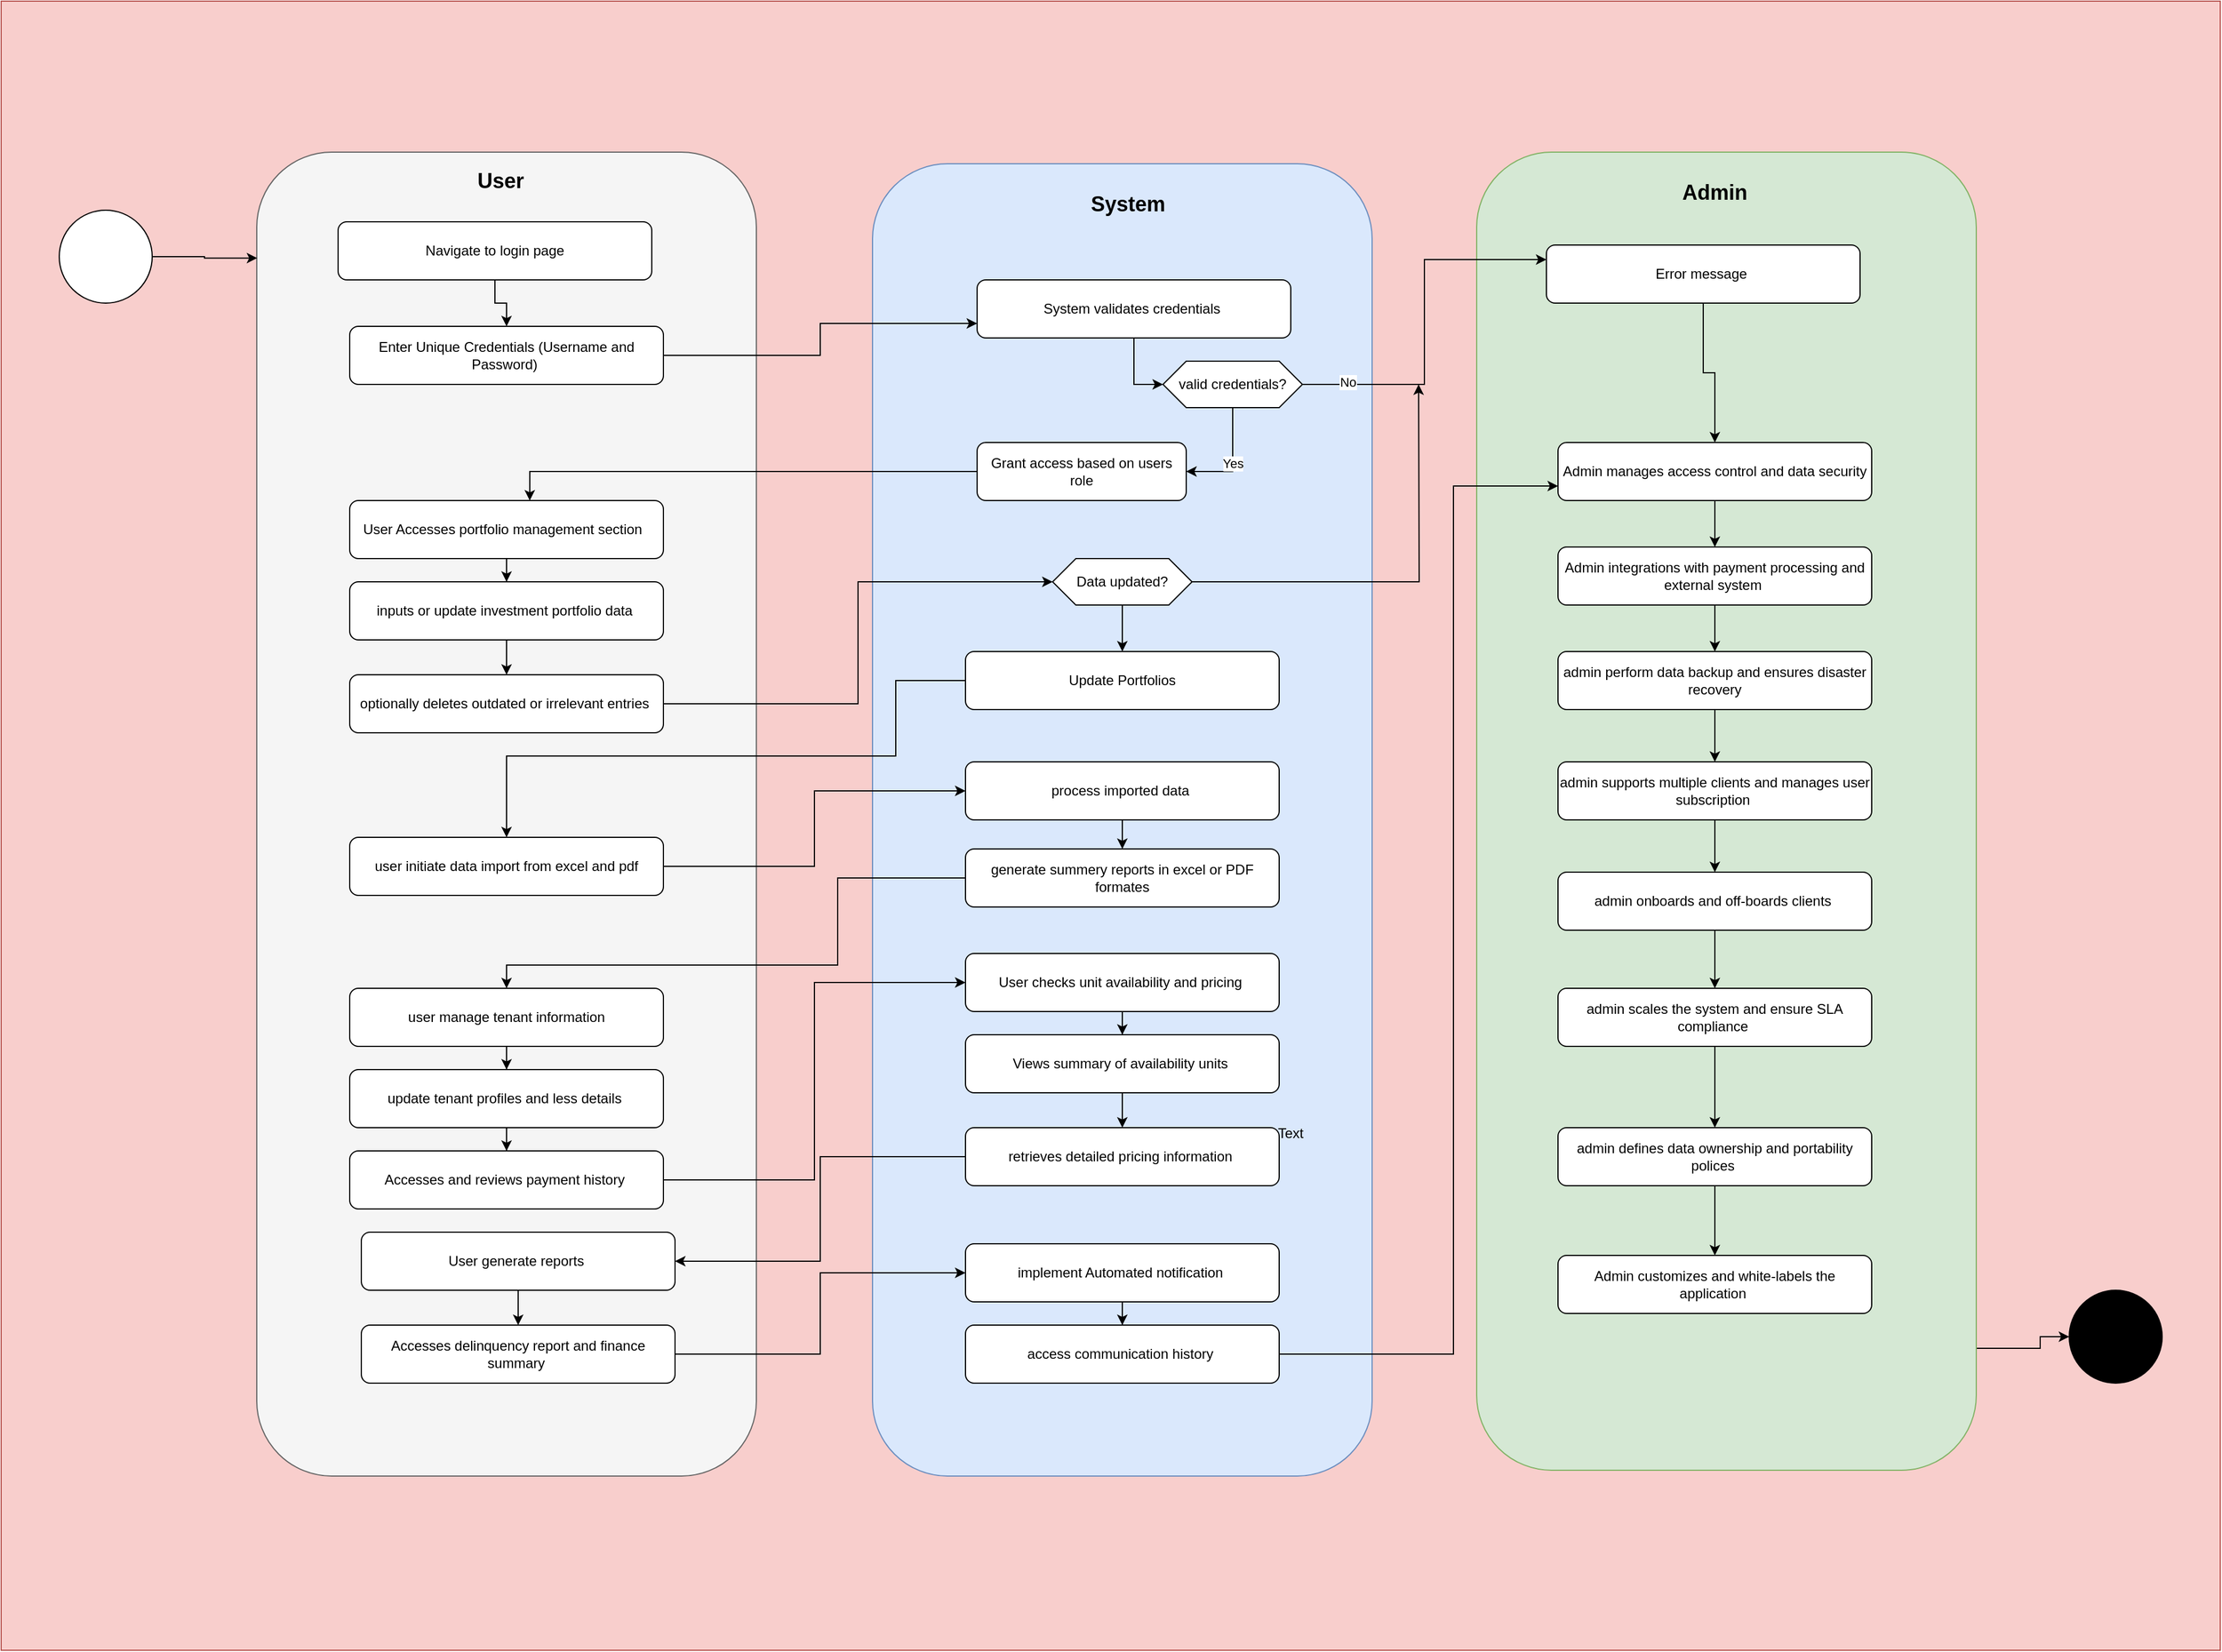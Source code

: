 <mxfile version="22.1.4" type="github">
  <diagram name="Page-1" id="vOInXQ4Lw5x9-GMP6B-J">
    <mxGraphModel dx="3378" dy="2608" grid="1" gridSize="10" guides="1" tooltips="1" connect="1" arrows="1" fold="1" page="1" pageScale="1" pageWidth="850" pageHeight="1100" math="0" shadow="0">
      <root>
        <mxCell id="0" />
        <mxCell id="1" parent="0" />
        <mxCell id="Q2Sd6DxxHVfoTkiskNpQ-12" value="" style="rounded=0;whiteSpace=wrap;html=1;fillColor=#f8cecc;strokeColor=#b85450;" vertex="1" parent="1">
          <mxGeometry x="-600" y="160" width="1910" height="1420" as="geometry" />
        </mxCell>
        <mxCell id="Q2Sd6DxxHVfoTkiskNpQ-16" value="" style="rounded=1;whiteSpace=wrap;html=1;fillColor=#f5f5f5;fontColor=#333333;strokeColor=#666666;" vertex="1" parent="1">
          <mxGeometry x="-380" y="290" width="430" height="1140" as="geometry" />
        </mxCell>
        <mxCell id="Q2Sd6DxxHVfoTkiskNpQ-145" style="edgeStyle=orthogonalEdgeStyle;rounded=0;orthogonalLoop=1;jettySize=auto;html=1;entryX=0;entryY=0.5;entryDx=0;entryDy=0;" edge="1" parent="1" source="Q2Sd6DxxHVfoTkiskNpQ-17" target="Q2Sd6DxxHVfoTkiskNpQ-133">
          <mxGeometry relative="1" as="geometry">
            <Array as="points">
              <mxPoint x="1155" y="1320" />
              <mxPoint x="1155" y="1310" />
            </Array>
          </mxGeometry>
        </mxCell>
        <mxCell id="Q2Sd6DxxHVfoTkiskNpQ-17" value="" style="rounded=1;whiteSpace=wrap;html=1;fillColor=#d5e8d4;strokeColor=#82b366;" vertex="1" parent="1">
          <mxGeometry x="670" y="290" width="430" height="1135" as="geometry" />
        </mxCell>
        <mxCell id="Q2Sd6DxxHVfoTkiskNpQ-18" value="" style="rounded=1;whiteSpace=wrap;html=1;fillColor=#dae8fc;strokeColor=#6c8ebf;" vertex="1" parent="1">
          <mxGeometry x="150" y="300" width="430" height="1130" as="geometry" />
        </mxCell>
        <mxCell id="Q2Sd6DxxHVfoTkiskNpQ-88" style="edgeStyle=orthogonalEdgeStyle;rounded=0;orthogonalLoop=1;jettySize=auto;html=1;" edge="1" parent="1" source="Q2Sd6DxxHVfoTkiskNpQ-20" target="Q2Sd6DxxHVfoTkiskNpQ-43">
          <mxGeometry relative="1" as="geometry" />
        </mxCell>
        <mxCell id="Q2Sd6DxxHVfoTkiskNpQ-20" value="Navigate to login page" style="rounded=1;whiteSpace=wrap;html=1;" vertex="1" parent="1">
          <mxGeometry x="-310" y="350" width="270" height="50" as="geometry" />
        </mxCell>
        <mxCell id="Q2Sd6DxxHVfoTkiskNpQ-28" value="&lt;font style=&quot;font-size: 18px;&quot;&gt;&lt;b style=&quot;&quot;&gt;User&lt;/b&gt;&lt;/font&gt;" style="text;html=1;strokeColor=none;fillColor=none;align=center;verticalAlign=middle;whiteSpace=wrap;rounded=0;" vertex="1" parent="1">
          <mxGeometry x="-200" y="300" width="60" height="30" as="geometry" />
        </mxCell>
        <mxCell id="Q2Sd6DxxHVfoTkiskNpQ-30" value="&lt;font style=&quot;font-size: 18px;&quot;&gt;&lt;b&gt;System&lt;/b&gt;&lt;/font&gt;" style="text;html=1;strokeColor=none;fillColor=none;align=center;verticalAlign=middle;whiteSpace=wrap;rounded=0;" vertex="1" parent="1">
          <mxGeometry x="340" y="320" width="60" height="30" as="geometry" />
        </mxCell>
        <mxCell id="Q2Sd6DxxHVfoTkiskNpQ-35" value="&lt;b&gt;&lt;font style=&quot;font-size: 18px;&quot;&gt;Admin&lt;/font&gt;&lt;/b&gt;" style="text;html=1;strokeColor=none;fillColor=none;align=center;verticalAlign=middle;whiteSpace=wrap;rounded=0;" vertex="1" parent="1">
          <mxGeometry x="845" y="310" width="60" height="30" as="geometry" />
        </mxCell>
        <mxCell id="Q2Sd6DxxHVfoTkiskNpQ-89" style="edgeStyle=orthogonalEdgeStyle;rounded=0;orthogonalLoop=1;jettySize=auto;html=1;entryX=0;entryY=0.75;entryDx=0;entryDy=0;" edge="1" parent="1" source="Q2Sd6DxxHVfoTkiskNpQ-43" target="Q2Sd6DxxHVfoTkiskNpQ-55">
          <mxGeometry relative="1" as="geometry" />
        </mxCell>
        <mxCell id="Q2Sd6DxxHVfoTkiskNpQ-43" value="Enter Unique Credentials (Username and Password)&amp;nbsp;" style="rounded=1;whiteSpace=wrap;html=1;" vertex="1" parent="1">
          <mxGeometry x="-300" y="440" width="270" height="50" as="geometry" />
        </mxCell>
        <mxCell id="Q2Sd6DxxHVfoTkiskNpQ-95" style="edgeStyle=orthogonalEdgeStyle;rounded=0;orthogonalLoop=1;jettySize=auto;html=1;entryX=0.5;entryY=0;entryDx=0;entryDy=0;" edge="1" parent="1" source="Q2Sd6DxxHVfoTkiskNpQ-46" target="Q2Sd6DxxHVfoTkiskNpQ-47">
          <mxGeometry relative="1" as="geometry" />
        </mxCell>
        <mxCell id="Q2Sd6DxxHVfoTkiskNpQ-46" value="User Accesses portfolio management section&amp;nbsp;&amp;nbsp;" style="rounded=1;whiteSpace=wrap;html=1;" vertex="1" parent="1">
          <mxGeometry x="-300" y="590" width="270" height="50" as="geometry" />
        </mxCell>
        <mxCell id="Q2Sd6DxxHVfoTkiskNpQ-96" value="" style="edgeStyle=orthogonalEdgeStyle;rounded=0;orthogonalLoop=1;jettySize=auto;html=1;" edge="1" parent="1" source="Q2Sd6DxxHVfoTkiskNpQ-47" target="Q2Sd6DxxHVfoTkiskNpQ-48">
          <mxGeometry relative="1" as="geometry" />
        </mxCell>
        <mxCell id="Q2Sd6DxxHVfoTkiskNpQ-47" value="inputs or update investment portfolio data&amp;nbsp;" style="rounded=1;whiteSpace=wrap;html=1;" vertex="1" parent="1">
          <mxGeometry x="-300" y="660" width="270" height="50" as="geometry" />
        </mxCell>
        <mxCell id="Q2Sd6DxxHVfoTkiskNpQ-97" style="edgeStyle=orthogonalEdgeStyle;rounded=0;orthogonalLoop=1;jettySize=auto;html=1;entryX=0;entryY=0.5;entryDx=0;entryDy=0;" edge="1" parent="1" source="Q2Sd6DxxHVfoTkiskNpQ-48" target="Q2Sd6DxxHVfoTkiskNpQ-58">
          <mxGeometry relative="1" as="geometry" />
        </mxCell>
        <mxCell id="Q2Sd6DxxHVfoTkiskNpQ-48" value="optionally deletes outdated or irrelevant entries&amp;nbsp;" style="rounded=1;whiteSpace=wrap;html=1;" vertex="1" parent="1">
          <mxGeometry x="-300" y="740" width="270" height="50" as="geometry" />
        </mxCell>
        <mxCell id="Q2Sd6DxxHVfoTkiskNpQ-104" style="edgeStyle=orthogonalEdgeStyle;rounded=0;orthogonalLoop=1;jettySize=auto;html=1;entryX=0;entryY=0.5;entryDx=0;entryDy=0;" edge="1" parent="1" source="Q2Sd6DxxHVfoTkiskNpQ-49" target="Q2Sd6DxxHVfoTkiskNpQ-60">
          <mxGeometry relative="1" as="geometry" />
        </mxCell>
        <mxCell id="Q2Sd6DxxHVfoTkiskNpQ-49" value="user initiate data import from excel and pdf" style="rounded=1;whiteSpace=wrap;html=1;" vertex="1" parent="1">
          <mxGeometry x="-300" y="880" width="270" height="50" as="geometry" />
        </mxCell>
        <mxCell id="Q2Sd6DxxHVfoTkiskNpQ-110" style="edgeStyle=orthogonalEdgeStyle;rounded=0;orthogonalLoop=1;jettySize=auto;html=1;entryX=0.5;entryY=0;entryDx=0;entryDy=0;" edge="1" parent="1" source="Q2Sd6DxxHVfoTkiskNpQ-50" target="Q2Sd6DxxHVfoTkiskNpQ-51">
          <mxGeometry relative="1" as="geometry" />
        </mxCell>
        <mxCell id="Q2Sd6DxxHVfoTkiskNpQ-50" value="user manage tenant information" style="rounded=1;whiteSpace=wrap;html=1;" vertex="1" parent="1">
          <mxGeometry x="-300" y="1010" width="270" height="50" as="geometry" />
        </mxCell>
        <mxCell id="Q2Sd6DxxHVfoTkiskNpQ-111" style="edgeStyle=orthogonalEdgeStyle;rounded=0;orthogonalLoop=1;jettySize=auto;html=1;" edge="1" parent="1" source="Q2Sd6DxxHVfoTkiskNpQ-51" target="Q2Sd6DxxHVfoTkiskNpQ-52">
          <mxGeometry relative="1" as="geometry" />
        </mxCell>
        <mxCell id="Q2Sd6DxxHVfoTkiskNpQ-51" value="update tenant profiles and less details&amp;nbsp;" style="rounded=1;whiteSpace=wrap;html=1;" vertex="1" parent="1">
          <mxGeometry x="-300" y="1080" width="270" height="50" as="geometry" />
        </mxCell>
        <mxCell id="Q2Sd6DxxHVfoTkiskNpQ-112" style="edgeStyle=orthogonalEdgeStyle;rounded=0;orthogonalLoop=1;jettySize=auto;html=1;entryX=0;entryY=0.5;entryDx=0;entryDy=0;" edge="1" parent="1" source="Q2Sd6DxxHVfoTkiskNpQ-52" target="Q2Sd6DxxHVfoTkiskNpQ-62">
          <mxGeometry relative="1" as="geometry" />
        </mxCell>
        <mxCell id="Q2Sd6DxxHVfoTkiskNpQ-52" value="Accesses and reviews payment history&amp;nbsp;" style="rounded=1;whiteSpace=wrap;html=1;" vertex="1" parent="1">
          <mxGeometry x="-300" y="1150" width="270" height="50" as="geometry" />
        </mxCell>
        <mxCell id="Q2Sd6DxxHVfoTkiskNpQ-118" style="edgeStyle=orthogonalEdgeStyle;rounded=0;orthogonalLoop=1;jettySize=auto;html=1;entryX=0;entryY=0.5;entryDx=0;entryDy=0;" edge="1" parent="1" source="Q2Sd6DxxHVfoTkiskNpQ-53" target="Q2Sd6DxxHVfoTkiskNpQ-65">
          <mxGeometry relative="1" as="geometry" />
        </mxCell>
        <mxCell id="Q2Sd6DxxHVfoTkiskNpQ-53" value="Accesses delinquency report and finance summary&amp;nbsp;" style="rounded=1;whiteSpace=wrap;html=1;" vertex="1" parent="1">
          <mxGeometry x="-290" y="1300" width="270" height="50" as="geometry" />
        </mxCell>
        <mxCell id="Q2Sd6DxxHVfoTkiskNpQ-117" style="edgeStyle=orthogonalEdgeStyle;rounded=0;orthogonalLoop=1;jettySize=auto;html=1;entryX=0.5;entryY=0;entryDx=0;entryDy=0;" edge="1" parent="1" source="Q2Sd6DxxHVfoTkiskNpQ-54" target="Q2Sd6DxxHVfoTkiskNpQ-53">
          <mxGeometry relative="1" as="geometry" />
        </mxCell>
        <mxCell id="Q2Sd6DxxHVfoTkiskNpQ-54" value="User generate reports&amp;nbsp;" style="rounded=1;whiteSpace=wrap;html=1;" vertex="1" parent="1">
          <mxGeometry x="-290" y="1220" width="270" height="50" as="geometry" />
        </mxCell>
        <mxCell id="Q2Sd6DxxHVfoTkiskNpQ-90" style="edgeStyle=orthogonalEdgeStyle;rounded=0;orthogonalLoop=1;jettySize=auto;html=1;entryX=0;entryY=0.5;entryDx=0;entryDy=0;" edge="1" parent="1" source="Q2Sd6DxxHVfoTkiskNpQ-55" target="Q2Sd6DxxHVfoTkiskNpQ-56">
          <mxGeometry relative="1" as="geometry" />
        </mxCell>
        <mxCell id="Q2Sd6DxxHVfoTkiskNpQ-55" value="System validates credentials&amp;nbsp;" style="rounded=1;whiteSpace=wrap;html=1;" vertex="1" parent="1">
          <mxGeometry x="240" y="400" width="270" height="50" as="geometry" />
        </mxCell>
        <mxCell id="Q2Sd6DxxHVfoTkiskNpQ-91" value="Yes" style="edgeStyle=orthogonalEdgeStyle;rounded=0;orthogonalLoop=1;jettySize=auto;html=1;entryX=1;entryY=0.5;entryDx=0;entryDy=0;" edge="1" parent="1" source="Q2Sd6DxxHVfoTkiskNpQ-56" target="Q2Sd6DxxHVfoTkiskNpQ-57">
          <mxGeometry relative="1" as="geometry" />
        </mxCell>
        <mxCell id="Q2Sd6DxxHVfoTkiskNpQ-93" style="edgeStyle=orthogonalEdgeStyle;rounded=0;orthogonalLoop=1;jettySize=auto;html=1;entryX=0;entryY=0.25;entryDx=0;entryDy=0;" edge="1" parent="1" source="Q2Sd6DxxHVfoTkiskNpQ-56" target="Q2Sd6DxxHVfoTkiskNpQ-86">
          <mxGeometry relative="1" as="geometry" />
        </mxCell>
        <mxCell id="Q2Sd6DxxHVfoTkiskNpQ-121" value="No" style="edgeLabel;html=1;align=center;verticalAlign=middle;resizable=0;points=[];" vertex="1" connectable="0" parent="Q2Sd6DxxHVfoTkiskNpQ-93">
          <mxGeometry x="-0.756" y="2" relative="1" as="geometry">
            <mxPoint as="offset" />
          </mxGeometry>
        </mxCell>
        <mxCell id="Q2Sd6DxxHVfoTkiskNpQ-56" value="valid credentials?" style="shape=hexagon;perimeter=hexagonPerimeter2;whiteSpace=wrap;html=1;fixedSize=1;" vertex="1" parent="1">
          <mxGeometry x="400" y="470" width="120" height="40" as="geometry" />
        </mxCell>
        <mxCell id="Q2Sd6DxxHVfoTkiskNpQ-57" value="Grant access based on users role" style="rounded=1;whiteSpace=wrap;html=1;" vertex="1" parent="1">
          <mxGeometry x="240" y="540" width="180" height="50" as="geometry" />
        </mxCell>
        <mxCell id="Q2Sd6DxxHVfoTkiskNpQ-98" style="edgeStyle=orthogonalEdgeStyle;rounded=0;orthogonalLoop=1;jettySize=auto;html=1;entryX=0.5;entryY=0;entryDx=0;entryDy=0;" edge="1" parent="1" source="Q2Sd6DxxHVfoTkiskNpQ-58" target="Q2Sd6DxxHVfoTkiskNpQ-59">
          <mxGeometry relative="1" as="geometry" />
        </mxCell>
        <mxCell id="Q2Sd6DxxHVfoTkiskNpQ-102" style="edgeStyle=orthogonalEdgeStyle;rounded=0;orthogonalLoop=1;jettySize=auto;html=1;" edge="1" parent="1" source="Q2Sd6DxxHVfoTkiskNpQ-58">
          <mxGeometry relative="1" as="geometry">
            <mxPoint x="620" y="490" as="targetPoint" />
          </mxGeometry>
        </mxCell>
        <mxCell id="Q2Sd6DxxHVfoTkiskNpQ-58" value="Data updated?" style="shape=hexagon;perimeter=hexagonPerimeter2;whiteSpace=wrap;html=1;fixedSize=1;" vertex="1" parent="1">
          <mxGeometry x="305" y="640" width="120" height="40" as="geometry" />
        </mxCell>
        <mxCell id="Q2Sd6DxxHVfoTkiskNpQ-103" style="edgeStyle=orthogonalEdgeStyle;rounded=0;orthogonalLoop=1;jettySize=auto;html=1;entryX=0.5;entryY=0;entryDx=0;entryDy=0;" edge="1" parent="1" source="Q2Sd6DxxHVfoTkiskNpQ-59" target="Q2Sd6DxxHVfoTkiskNpQ-49">
          <mxGeometry relative="1" as="geometry">
            <Array as="points">
              <mxPoint x="170" y="745" />
              <mxPoint x="170" y="810" />
              <mxPoint x="-165" y="810" />
            </Array>
          </mxGeometry>
        </mxCell>
        <mxCell id="Q2Sd6DxxHVfoTkiskNpQ-59" value="Update Portfolios" style="rounded=1;whiteSpace=wrap;html=1;" vertex="1" parent="1">
          <mxGeometry x="230" y="720" width="270" height="50" as="geometry" />
        </mxCell>
        <mxCell id="Q2Sd6DxxHVfoTkiskNpQ-108" style="edgeStyle=orthogonalEdgeStyle;rounded=0;orthogonalLoop=1;jettySize=auto;html=1;" edge="1" parent="1" source="Q2Sd6DxxHVfoTkiskNpQ-60" target="Q2Sd6DxxHVfoTkiskNpQ-61">
          <mxGeometry relative="1" as="geometry" />
        </mxCell>
        <mxCell id="Q2Sd6DxxHVfoTkiskNpQ-60" value="process imported data&amp;nbsp;" style="rounded=1;whiteSpace=wrap;html=1;" vertex="1" parent="1">
          <mxGeometry x="230" y="815" width="270" height="50" as="geometry" />
        </mxCell>
        <mxCell id="Q2Sd6DxxHVfoTkiskNpQ-109" style="edgeStyle=orthogonalEdgeStyle;rounded=0;orthogonalLoop=1;jettySize=auto;html=1;entryX=0.5;entryY=0;entryDx=0;entryDy=0;" edge="1" parent="1" source="Q2Sd6DxxHVfoTkiskNpQ-61" target="Q2Sd6DxxHVfoTkiskNpQ-50">
          <mxGeometry relative="1" as="geometry">
            <Array as="points">
              <mxPoint x="120" y="915" />
              <mxPoint x="120" y="990" />
              <mxPoint x="-165" y="990" />
            </Array>
          </mxGeometry>
        </mxCell>
        <mxCell id="Q2Sd6DxxHVfoTkiskNpQ-61" value="generate summery reports in excel or PDF formates" style="rounded=1;whiteSpace=wrap;html=1;" vertex="1" parent="1">
          <mxGeometry x="230" y="890" width="270" height="50" as="geometry" />
        </mxCell>
        <mxCell id="Q2Sd6DxxHVfoTkiskNpQ-114" style="edgeStyle=orthogonalEdgeStyle;rounded=0;orthogonalLoop=1;jettySize=auto;html=1;" edge="1" parent="1" source="Q2Sd6DxxHVfoTkiskNpQ-62" target="Q2Sd6DxxHVfoTkiskNpQ-63">
          <mxGeometry relative="1" as="geometry" />
        </mxCell>
        <mxCell id="Q2Sd6DxxHVfoTkiskNpQ-62" value="User checks unit availability and pricing&amp;nbsp;" style="rounded=1;whiteSpace=wrap;html=1;" vertex="1" parent="1">
          <mxGeometry x="230" y="980" width="270" height="50" as="geometry" />
        </mxCell>
        <mxCell id="Q2Sd6DxxHVfoTkiskNpQ-115" style="edgeStyle=orthogonalEdgeStyle;rounded=0;orthogonalLoop=1;jettySize=auto;html=1;entryX=0.5;entryY=0;entryDx=0;entryDy=0;" edge="1" parent="1" source="Q2Sd6DxxHVfoTkiskNpQ-63" target="Q2Sd6DxxHVfoTkiskNpQ-64">
          <mxGeometry relative="1" as="geometry" />
        </mxCell>
        <mxCell id="Q2Sd6DxxHVfoTkiskNpQ-63" value="Views summary of availability units&amp;nbsp;" style="rounded=1;whiteSpace=wrap;html=1;" vertex="1" parent="1">
          <mxGeometry x="230" y="1050" width="270" height="50" as="geometry" />
        </mxCell>
        <mxCell id="Q2Sd6DxxHVfoTkiskNpQ-116" style="edgeStyle=orthogonalEdgeStyle;rounded=0;orthogonalLoop=1;jettySize=auto;html=1;entryX=1;entryY=0.5;entryDx=0;entryDy=0;" edge="1" parent="1" source="Q2Sd6DxxHVfoTkiskNpQ-64" target="Q2Sd6DxxHVfoTkiskNpQ-54">
          <mxGeometry relative="1" as="geometry" />
        </mxCell>
        <mxCell id="Q2Sd6DxxHVfoTkiskNpQ-64" value="retrieves detailed pricing information&amp;nbsp;" style="rounded=1;whiteSpace=wrap;html=1;" vertex="1" parent="1">
          <mxGeometry x="230" y="1130" width="270" height="50" as="geometry" />
        </mxCell>
        <mxCell id="Q2Sd6DxxHVfoTkiskNpQ-119" style="edgeStyle=orthogonalEdgeStyle;rounded=0;orthogonalLoop=1;jettySize=auto;html=1;entryX=0.5;entryY=0;entryDx=0;entryDy=0;" edge="1" parent="1" source="Q2Sd6DxxHVfoTkiskNpQ-65" target="Q2Sd6DxxHVfoTkiskNpQ-66">
          <mxGeometry relative="1" as="geometry" />
        </mxCell>
        <mxCell id="Q2Sd6DxxHVfoTkiskNpQ-65" value="implement Automated notification&amp;nbsp;" style="rounded=1;whiteSpace=wrap;html=1;" vertex="1" parent="1">
          <mxGeometry x="230" y="1230" width="270" height="50" as="geometry" />
        </mxCell>
        <mxCell id="Q2Sd6DxxHVfoTkiskNpQ-120" style="edgeStyle=orthogonalEdgeStyle;rounded=0;orthogonalLoop=1;jettySize=auto;html=1;entryX=0;entryY=0.75;entryDx=0;entryDy=0;" edge="1" parent="1" source="Q2Sd6DxxHVfoTkiskNpQ-66" target="Q2Sd6DxxHVfoTkiskNpQ-84">
          <mxGeometry relative="1" as="geometry">
            <Array as="points">
              <mxPoint x="650" y="1325" />
              <mxPoint x="650" y="577" />
            </Array>
          </mxGeometry>
        </mxCell>
        <mxCell id="Q2Sd6DxxHVfoTkiskNpQ-66" value="access communication history&amp;nbsp;" style="rounded=1;whiteSpace=wrap;html=1;" vertex="1" parent="1">
          <mxGeometry x="230" y="1300" width="270" height="50" as="geometry" />
        </mxCell>
        <mxCell id="Q2Sd6DxxHVfoTkiskNpQ-126" style="edgeStyle=orthogonalEdgeStyle;rounded=0;orthogonalLoop=1;jettySize=auto;html=1;entryX=0.5;entryY=0;entryDx=0;entryDy=0;" edge="1" parent="1" source="Q2Sd6DxxHVfoTkiskNpQ-72" target="Q2Sd6DxxHVfoTkiskNpQ-76">
          <mxGeometry relative="1" as="geometry" />
        </mxCell>
        <mxCell id="Q2Sd6DxxHVfoTkiskNpQ-72" value="admin supports multiple clients and manages user subscription&amp;nbsp;" style="rounded=1;whiteSpace=wrap;html=1;" vertex="1" parent="1">
          <mxGeometry x="740" y="815" width="270" height="50" as="geometry" />
        </mxCell>
        <mxCell id="Q2Sd6DxxHVfoTkiskNpQ-127" style="edgeStyle=orthogonalEdgeStyle;rounded=0;orthogonalLoop=1;jettySize=auto;html=1;entryX=0.5;entryY=0;entryDx=0;entryDy=0;" edge="1" parent="1" source="Q2Sd6DxxHVfoTkiskNpQ-76" target="Q2Sd6DxxHVfoTkiskNpQ-77">
          <mxGeometry relative="1" as="geometry" />
        </mxCell>
        <mxCell id="Q2Sd6DxxHVfoTkiskNpQ-76" value="admin onboards and off-boards clients&amp;nbsp;" style="rounded=1;whiteSpace=wrap;html=1;" vertex="1" parent="1">
          <mxGeometry x="740" y="910" width="270" height="50" as="geometry" />
        </mxCell>
        <mxCell id="Q2Sd6DxxHVfoTkiskNpQ-128" style="edgeStyle=orthogonalEdgeStyle;rounded=0;orthogonalLoop=1;jettySize=auto;html=1;entryX=0.5;entryY=0;entryDx=0;entryDy=0;" edge="1" parent="1" source="Q2Sd6DxxHVfoTkiskNpQ-77" target="Q2Sd6DxxHVfoTkiskNpQ-78">
          <mxGeometry relative="1" as="geometry" />
        </mxCell>
        <mxCell id="Q2Sd6DxxHVfoTkiskNpQ-77" value="admin scales the system and ensure SLA compliance&amp;nbsp;" style="rounded=1;whiteSpace=wrap;html=1;" vertex="1" parent="1">
          <mxGeometry x="740" y="1010" width="270" height="50" as="geometry" />
        </mxCell>
        <mxCell id="Q2Sd6DxxHVfoTkiskNpQ-129" style="edgeStyle=orthogonalEdgeStyle;rounded=0;orthogonalLoop=1;jettySize=auto;html=1;entryX=0.5;entryY=0;entryDx=0;entryDy=0;" edge="1" parent="1" source="Q2Sd6DxxHVfoTkiskNpQ-78" target="Q2Sd6DxxHVfoTkiskNpQ-87">
          <mxGeometry relative="1" as="geometry" />
        </mxCell>
        <mxCell id="Q2Sd6DxxHVfoTkiskNpQ-78" value="admin defines data ownership and portability polices&amp;nbsp;" style="rounded=1;whiteSpace=wrap;html=1;" vertex="1" parent="1">
          <mxGeometry x="740" y="1130" width="270" height="50" as="geometry" />
        </mxCell>
        <mxCell id="Q2Sd6DxxHVfoTkiskNpQ-125" style="edgeStyle=orthogonalEdgeStyle;rounded=0;orthogonalLoop=1;jettySize=auto;html=1;entryX=0.5;entryY=0;entryDx=0;entryDy=0;" edge="1" parent="1" source="Q2Sd6DxxHVfoTkiskNpQ-82" target="Q2Sd6DxxHVfoTkiskNpQ-72">
          <mxGeometry relative="1" as="geometry" />
        </mxCell>
        <mxCell id="Q2Sd6DxxHVfoTkiskNpQ-82" value="admin perform data backup and ensures disaster recovery" style="rounded=1;whiteSpace=wrap;html=1;" vertex="1" parent="1">
          <mxGeometry x="740" y="720" width="270" height="50" as="geometry" />
        </mxCell>
        <mxCell id="Q2Sd6DxxHVfoTkiskNpQ-123" value="" style="edgeStyle=orthogonalEdgeStyle;rounded=0;orthogonalLoop=1;jettySize=auto;html=1;" edge="1" parent="1" source="Q2Sd6DxxHVfoTkiskNpQ-83" target="Q2Sd6DxxHVfoTkiskNpQ-82">
          <mxGeometry relative="1" as="geometry" />
        </mxCell>
        <mxCell id="Q2Sd6DxxHVfoTkiskNpQ-83" value="Admin integrations with payment processing and external system&amp;nbsp;" style="rounded=1;whiteSpace=wrap;html=1;" vertex="1" parent="1">
          <mxGeometry x="740" y="630" width="270" height="50" as="geometry" />
        </mxCell>
        <mxCell id="Q2Sd6DxxHVfoTkiskNpQ-122" value="" style="edgeStyle=orthogonalEdgeStyle;rounded=0;orthogonalLoop=1;jettySize=auto;html=1;" edge="1" parent="1" source="Q2Sd6DxxHVfoTkiskNpQ-84" target="Q2Sd6DxxHVfoTkiskNpQ-83">
          <mxGeometry relative="1" as="geometry" />
        </mxCell>
        <mxCell id="Q2Sd6DxxHVfoTkiskNpQ-84" value="Admin manages access control and data security" style="rounded=1;whiteSpace=wrap;html=1;" vertex="1" parent="1">
          <mxGeometry x="740" y="540" width="270" height="50" as="geometry" />
        </mxCell>
        <mxCell id="Q2Sd6DxxHVfoTkiskNpQ-137" style="edgeStyle=orthogonalEdgeStyle;rounded=0;orthogonalLoop=1;jettySize=auto;html=1;entryX=0.5;entryY=0;entryDx=0;entryDy=0;" edge="1" parent="1" source="Q2Sd6DxxHVfoTkiskNpQ-86" target="Q2Sd6DxxHVfoTkiskNpQ-84">
          <mxGeometry relative="1" as="geometry" />
        </mxCell>
        <mxCell id="Q2Sd6DxxHVfoTkiskNpQ-86" value="Error message&amp;nbsp;" style="rounded=1;whiteSpace=wrap;html=1;" vertex="1" parent="1">
          <mxGeometry x="730" y="370" width="270" height="50" as="geometry" />
        </mxCell>
        <mxCell id="Q2Sd6DxxHVfoTkiskNpQ-87" value="Admin customizes and white-labels the application&amp;nbsp;" style="rounded=1;whiteSpace=wrap;html=1;" vertex="1" parent="1">
          <mxGeometry x="740" y="1240" width="270" height="50" as="geometry" />
        </mxCell>
        <mxCell id="Q2Sd6DxxHVfoTkiskNpQ-94" style="edgeStyle=orthogonalEdgeStyle;rounded=0;orthogonalLoop=1;jettySize=auto;html=1;entryX=0.574;entryY=0;entryDx=0;entryDy=0;entryPerimeter=0;" edge="1" parent="1" source="Q2Sd6DxxHVfoTkiskNpQ-57" target="Q2Sd6DxxHVfoTkiskNpQ-46">
          <mxGeometry relative="1" as="geometry" />
        </mxCell>
        <mxCell id="Q2Sd6DxxHVfoTkiskNpQ-133" value="" style="ellipse;whiteSpace=wrap;html=1;aspect=fixed;fillColor=#000000;" vertex="1" parent="1">
          <mxGeometry x="1180" y="1270" width="80" height="80" as="geometry" />
        </mxCell>
        <mxCell id="Q2Sd6DxxHVfoTkiskNpQ-135" value="" style="ellipse;whiteSpace=wrap;html=1;aspect=fixed;" vertex="1" parent="1">
          <mxGeometry x="-550" y="340" width="80" height="80" as="geometry" />
        </mxCell>
        <mxCell id="Q2Sd6DxxHVfoTkiskNpQ-136" style="edgeStyle=orthogonalEdgeStyle;rounded=0;orthogonalLoop=1;jettySize=auto;html=1;entryX=0.001;entryY=0.08;entryDx=0;entryDy=0;entryPerimeter=0;" edge="1" parent="1" source="Q2Sd6DxxHVfoTkiskNpQ-135" target="Q2Sd6DxxHVfoTkiskNpQ-16">
          <mxGeometry relative="1" as="geometry" />
        </mxCell>
        <mxCell id="Q2Sd6DxxHVfoTkiskNpQ-146" value="Text" style="text;html=1;strokeColor=none;fillColor=none;align=center;verticalAlign=middle;whiteSpace=wrap;rounded=0;" vertex="1" parent="1">
          <mxGeometry x="480" y="1120" width="60" height="30" as="geometry" />
        </mxCell>
      </root>
    </mxGraphModel>
  </diagram>
</mxfile>
